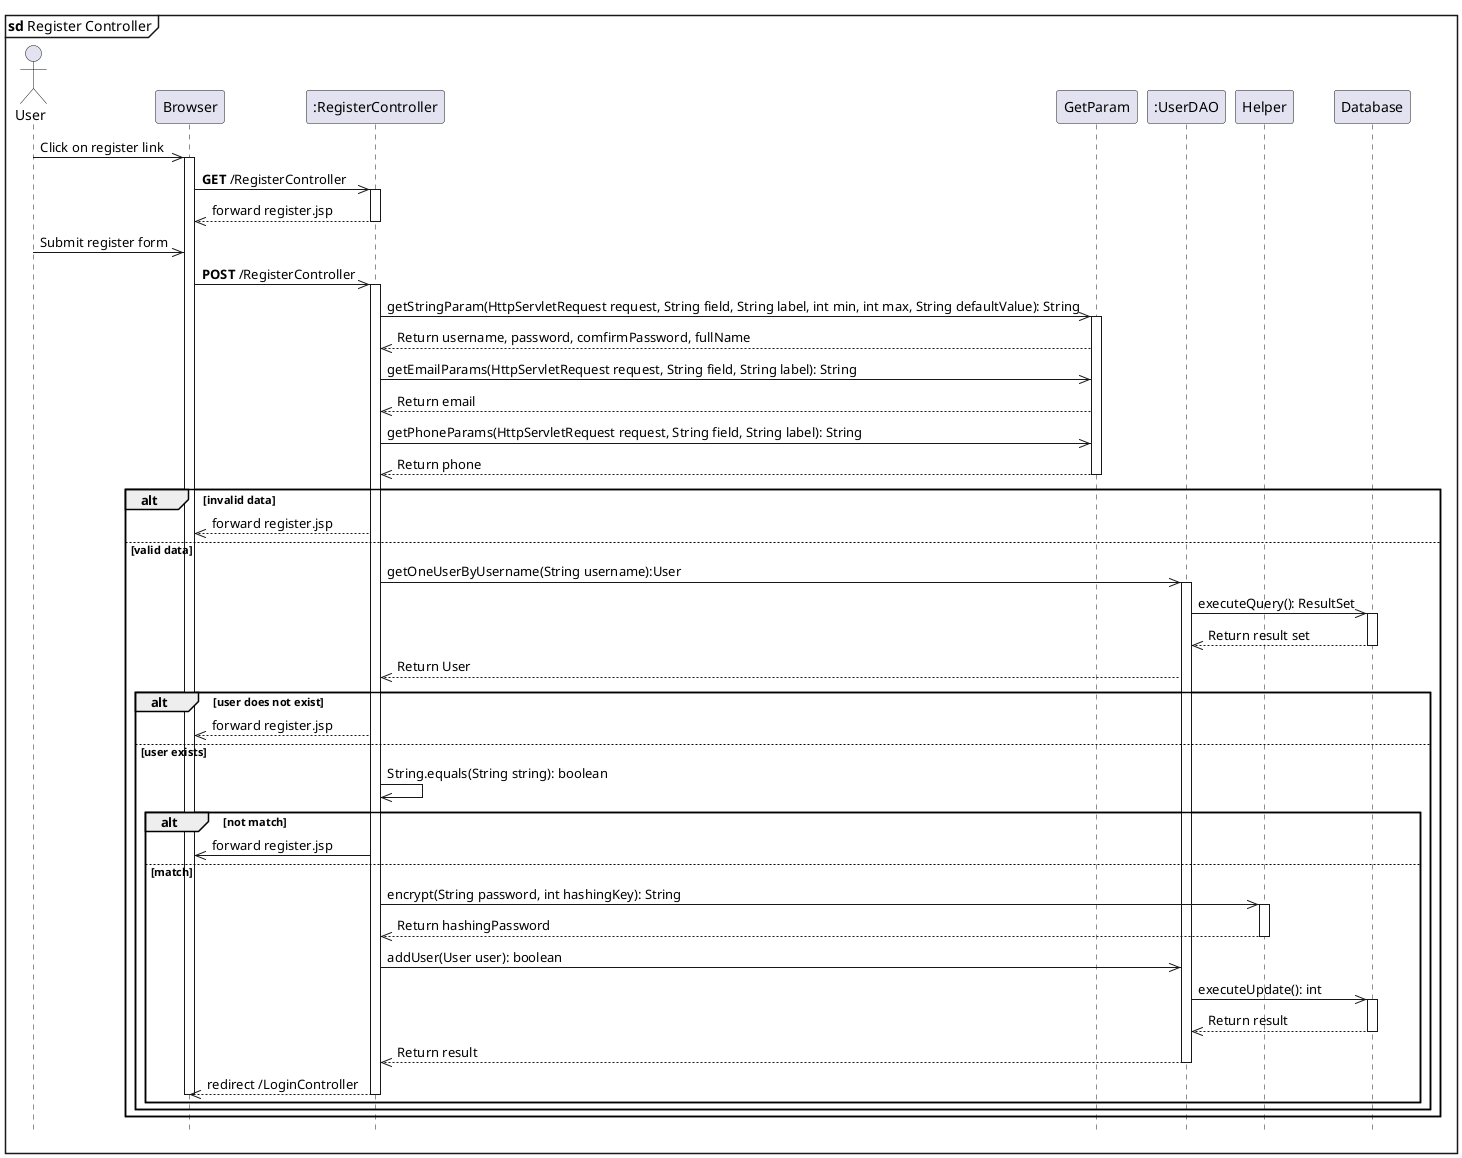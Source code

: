 @startuml registerController
mainframe **sd** Register Controller
hide footbox
actor User
participant "Browser" as Browser
participant ":RegisterController" as RegisterController
participant "GetParam" as GetParam
participant ":UserDAO" as UserDAO
participant "Helper" as Helper
participant "Database" as Database

User ->> Browser: Click on register link
activate Browser
Browser ->> RegisterController: **GET** /RegisterController
activate RegisterController
RegisterController -->> Browser: forward register.jsp
deactivate RegisterController



User ->> Browser: Submit register form
Browser ->> RegisterController: **POST** /RegisterController
activate RegisterController
RegisterController ->> GetParam: getStringParam(HttpServletRequest request, String field, String label, int min, int max, String defaultValue): String
activate GetParam
GetParam -->> RegisterController: Return username, password, comfirmPassword, fullName
RegisterController ->> GetParam: getEmailParams(HttpServletRequest request, String field, String label): String
GetParam -->> RegisterController: Return email
RegisterController ->> GetParam: getPhoneParams(HttpServletRequest request, String field, String label): String
GetParam -->> RegisterController: Return phone
deactivate GetParam
alt invalid data
    RegisterController -->> Browser: forward register.jsp

else valid data
    RegisterController ->> UserDAO: getOneUserByUsername(String username):User
    activate UserDAO
    UserDAO ->> Database: executeQuery(): ResultSet
    activate Database
    Database -->> UserDAO: Return result set
    deactivate Database
    UserDAO -->> RegisterController: Return User

    alt user does not exist
        RegisterController -->> Browser: forward register.jsp
        
    else user exists
        RegisterController ->> RegisterController: String.equals(String string): boolean

        alt not match
            RegisterController ->> Browser: forward register.jsp

        else match
            RegisterController ->> Helper: encrypt(String password, int hashingKey): String
            activate Helper
            Helper -->> RegisterController: Return hashingPassword
            deactivate Helper
            RegisterController ->> UserDAO: addUser(User user): boolean
            UserDAO ->> Database: executeUpdate(): int
            activate Database
            Database -->> UserDAO: Return result
            deactivate Database
            UserDAO -->> RegisterController: Return result
            deactivate UserDAO
            RegisterController -->> Browser: redirect /LoginController
            deactivate RegisterController
            deactivate Browser
        end        
    end
end

@enduml